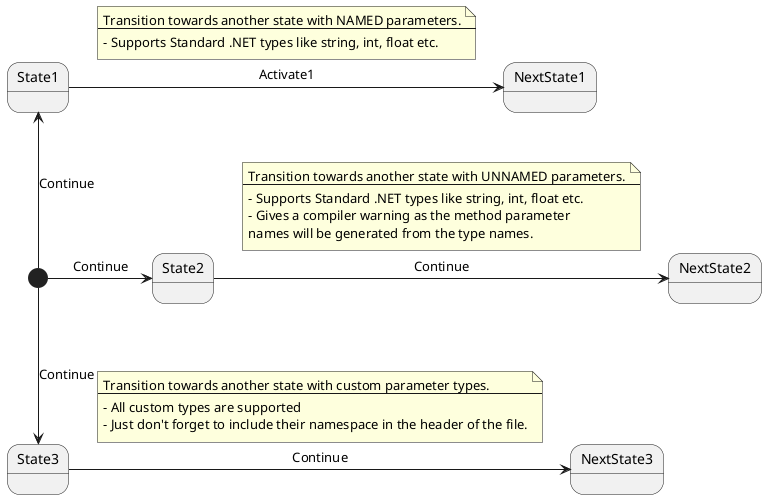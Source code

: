 @startuml
'stateless namespace EtAlii.Generators.Stateless.Tests
'stateless class ParameterTransitionsBase
'stateless generate partial
'stateless using System.Text
'stateless using EtAlii.Generators.Stateless.Tests.Nested


[*] -up--> State1 : Continue
State1 -right-> NextState1 << (string title, int count) >> : Activate1
note top on link
Transition towards another state with NAMED parameters.
--
- Supports Standard .NET types like string, int, float etc.
end note


[*] -right-> State2 : Continue
State2 -right-> NextState2 << (string, int, float) >> : Continue
note top on link
Transition towards another state with UNNAMED parameters.
--
- Supports Standard .NET types like string, int, float etc.
- Gives a compiler warning as the method parameter
names will be generated from the type names.
end note


[*] -down--> State3 : Continue

State3 -right-> NextState3 << (Customer customer, Project project) >> : Continue
note top on link
Transition towards another state with custom parameter types.
--
- All custom types are supported
- Just don't forget to include their namespace in the header of the file.
end note

' Add support for non-transitional states.

' .
' .
@enduml

